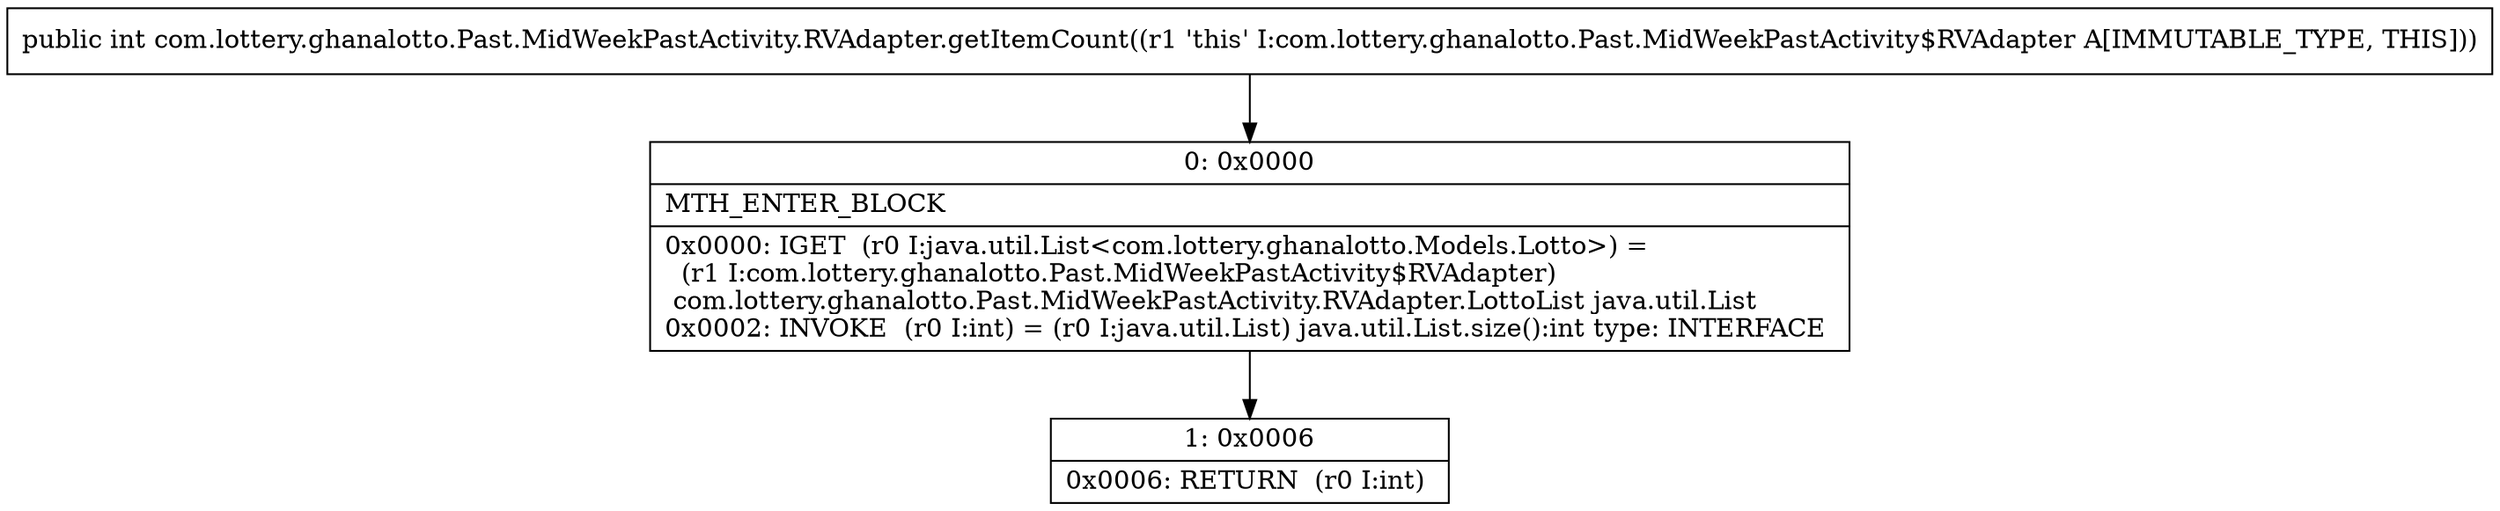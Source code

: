 digraph "CFG forcom.lottery.ghanalotto.Past.MidWeekPastActivity.RVAdapter.getItemCount()I" {
Node_0 [shape=record,label="{0\:\ 0x0000|MTH_ENTER_BLOCK\l|0x0000: IGET  (r0 I:java.util.List\<com.lottery.ghanalotto.Models.Lotto\>) = \l  (r1 I:com.lottery.ghanalotto.Past.MidWeekPastActivity$RVAdapter)\l com.lottery.ghanalotto.Past.MidWeekPastActivity.RVAdapter.LottoList java.util.List \l0x0002: INVOKE  (r0 I:int) = (r0 I:java.util.List) java.util.List.size():int type: INTERFACE \l}"];
Node_1 [shape=record,label="{1\:\ 0x0006|0x0006: RETURN  (r0 I:int) \l}"];
MethodNode[shape=record,label="{public int com.lottery.ghanalotto.Past.MidWeekPastActivity.RVAdapter.getItemCount((r1 'this' I:com.lottery.ghanalotto.Past.MidWeekPastActivity$RVAdapter A[IMMUTABLE_TYPE, THIS])) }"];
MethodNode -> Node_0;
Node_0 -> Node_1;
}

